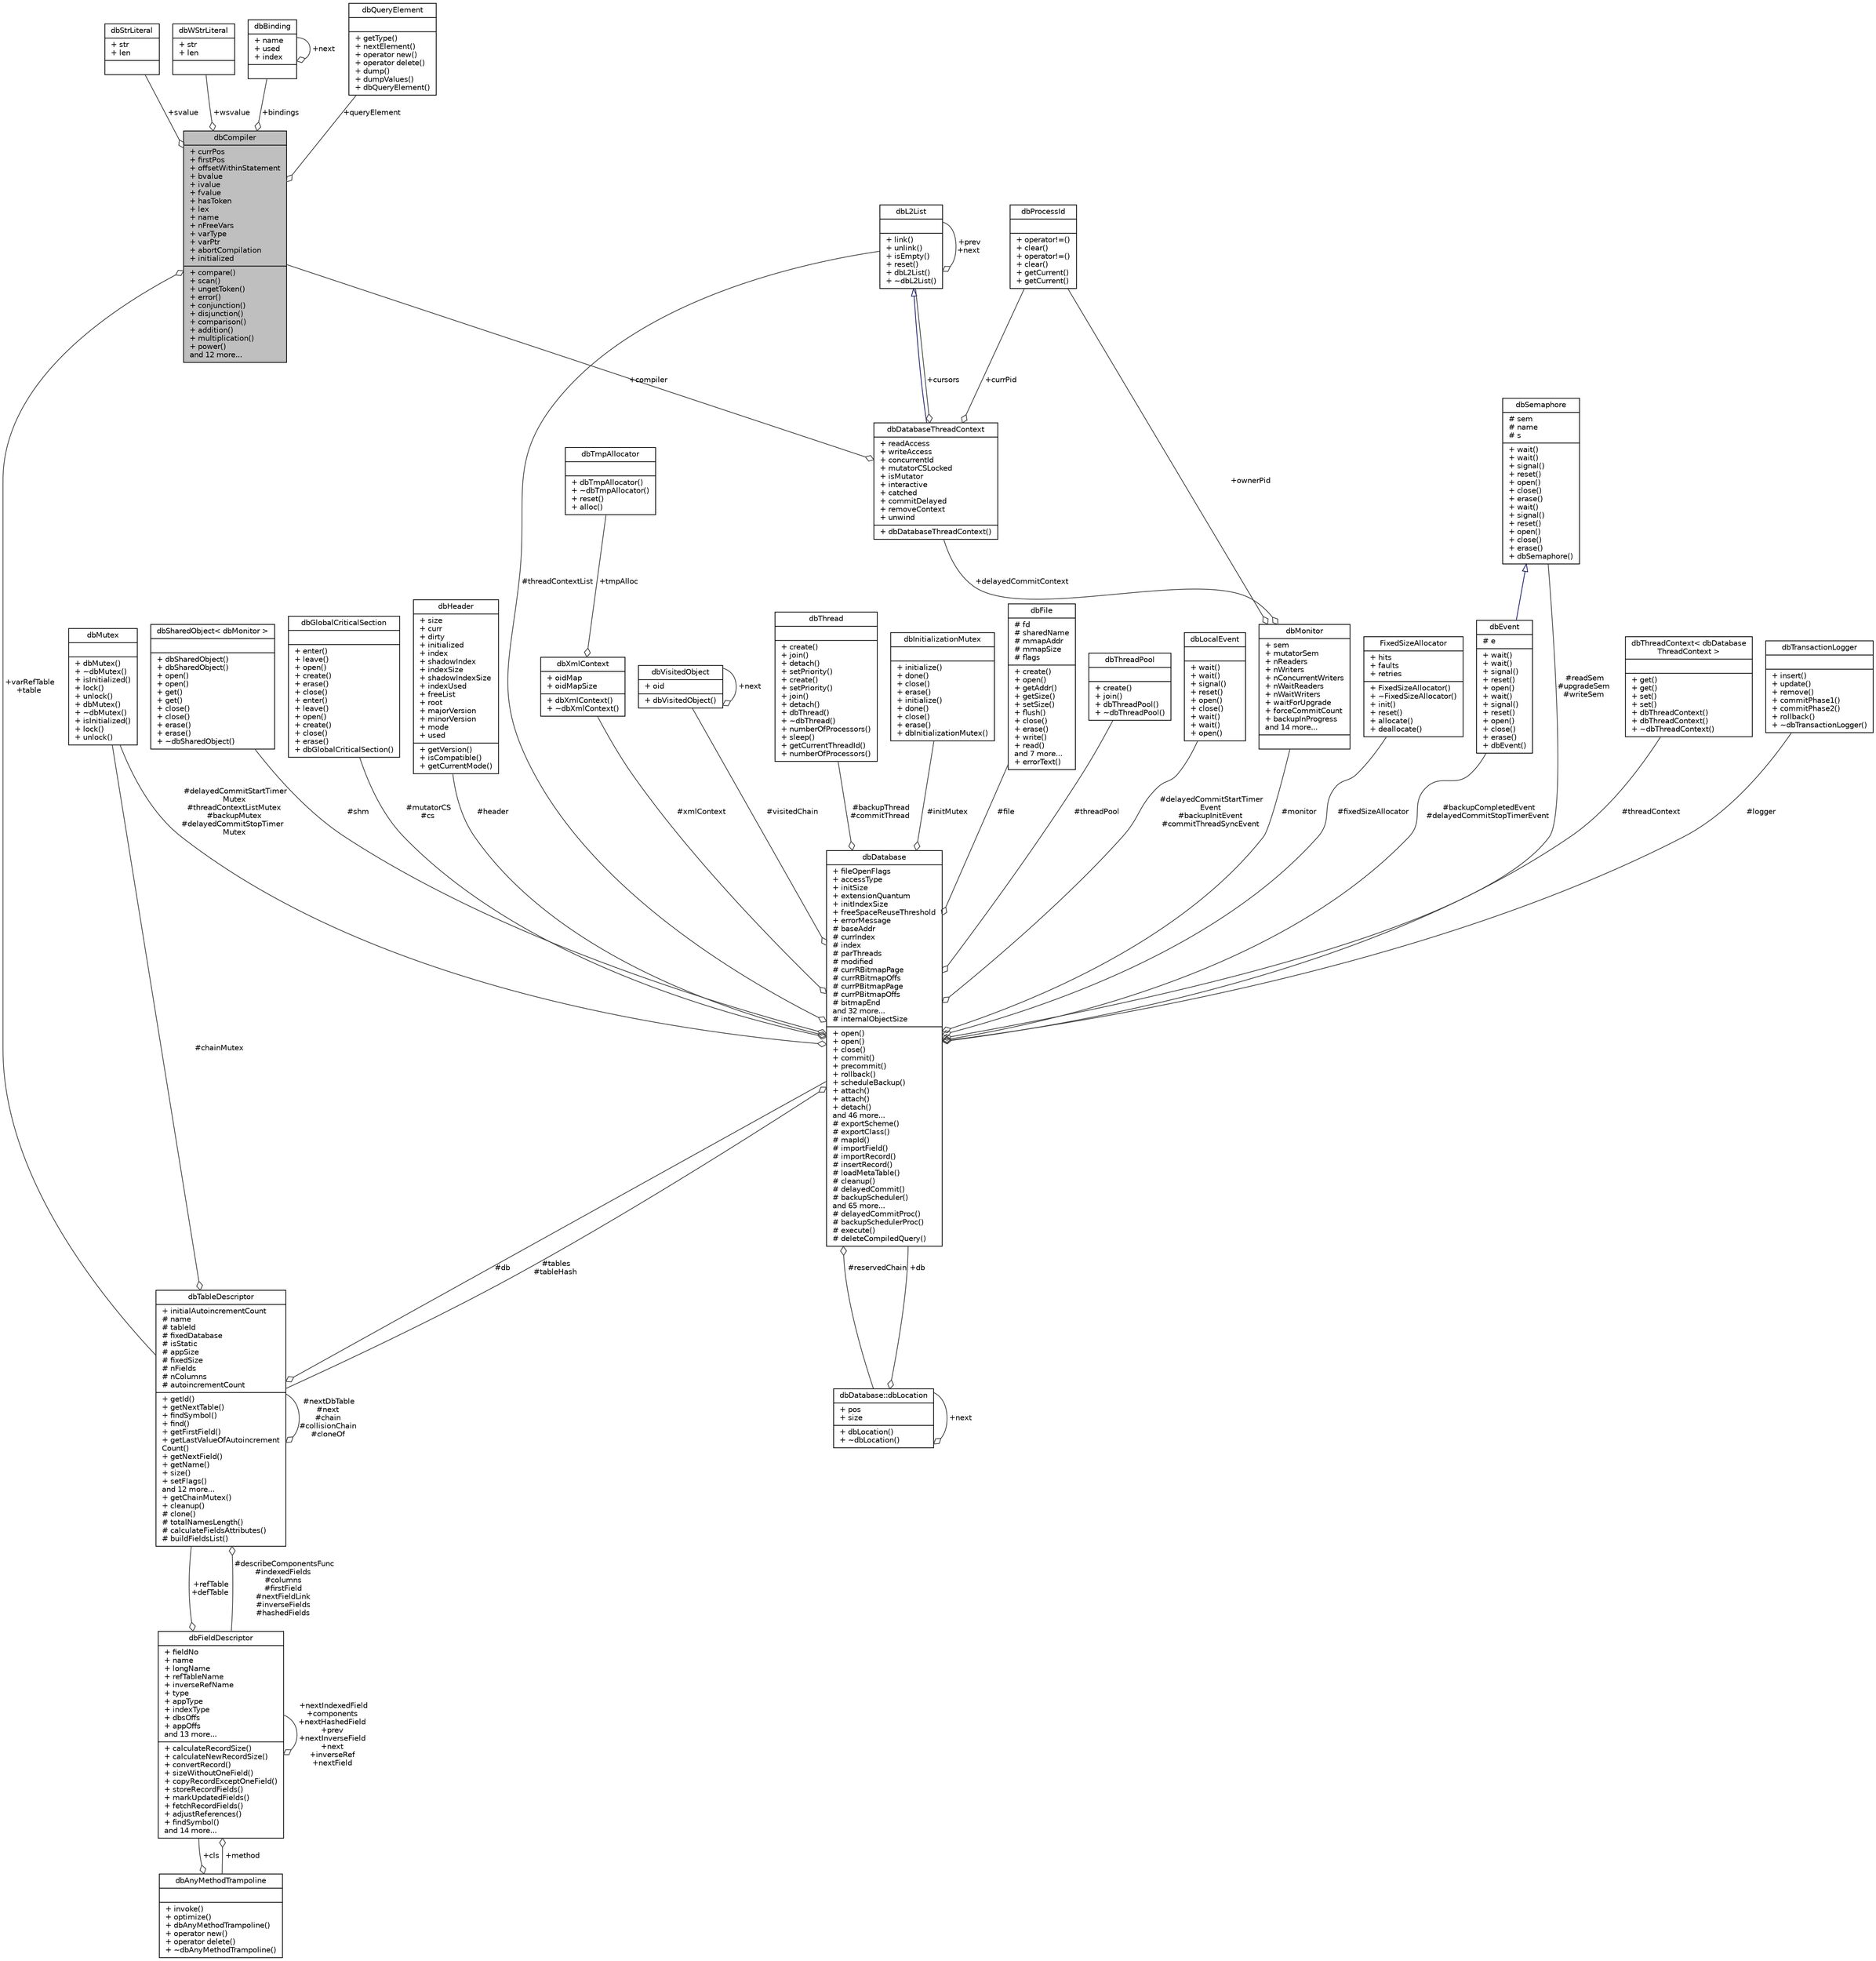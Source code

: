 digraph "dbCompiler"
{
 // INTERACTIVE_SVG=YES
 // LATEX_PDF_SIZE
  edge [fontname="Helvetica",fontsize="10",labelfontname="Helvetica",labelfontsize="10"];
  node [fontname="Helvetica",fontsize="10",shape=record];
  Node1 [label="{dbCompiler\n|+ currPos\l+ firstPos\l+ offsetWithinStatement\l+ bvalue\l+ ivalue\l+ fvalue\l+ hasToken\l+ lex\l+ name\l+ nFreeVars\l+ varType\l+ varPtr\l+ abortCompilation\l+ initialized\l|+ compare()\l+ scan()\l+ ungetToken()\l+ error()\l+ conjunction()\l+ disjunction()\l+ comparison()\l+ addition()\l+ multiplication()\l+ power()\land 12 more...\l}",height=0.2,width=0.4,color="black", fillcolor="grey75", style="filled", fontcolor="black",tooltip=" "];
  Node2 -> Node1 [color="grey25",fontsize="10",style="solid",label=" +svalue" ,arrowhead="odiamond",fontname="Helvetica"];
  Node2 [label="{dbStrLiteral\n|+ str\l+ len\l|}",height=0.2,width=0.4,color="black", fillcolor="white", style="filled",URL="$structdbStrLiteral.html",tooltip=" "];
  Node3 -> Node1 [color="grey25",fontsize="10",style="solid",label=" +varRefTable\n+table" ,arrowhead="odiamond",fontname="Helvetica"];
  Node3 [label="{dbTableDescriptor\n|+ initialAutoincrementCount\l# name\l# tableId\l# fixedDatabase\l# isStatic\l# appSize\l# fixedSize\l# nFields\l# nColumns\l# autoincrementCount\l|+ getId()\l+ getNextTable()\l+ findSymbol()\l+ find()\l+ getFirstField()\l+ getLastValueOfAutoincrement\lCount()\l+ getNextField()\l+ getName()\l+ size()\l+ setFlags()\land 12 more...\l+ getChainMutex()\l+ cleanup()\l# clone()\l# totalNamesLength()\l# calculateFieldsAttributes()\l# buildFieldsList()\l}",height=0.2,width=0.4,color="black", fillcolor="white", style="filled",URL="$classdbTableDescriptor.html",tooltip=" "];
  Node4 -> Node3 [color="grey25",fontsize="10",style="solid",label=" #chainMutex" ,arrowhead="odiamond",fontname="Helvetica"];
  Node4 [label="{dbMutex\n||+ dbMutex()\l+ ~dbMutex()\l+ isInitialized()\l+ lock()\l+ unlock()\l+ dbMutex()\l+ ~dbMutex()\l+ isInitialized()\l+ lock()\l+ unlock()\l}",height=0.2,width=0.4,color="black", fillcolor="white", style="filled",URL="$classdbMutex.html",tooltip=" "];
  Node3 -> Node3 [color="grey25",fontsize="10",style="solid",label=" #nextDbTable\n#next\n#chain\n#collisionChain\n#cloneOf" ,arrowhead="odiamond",fontname="Helvetica"];
  Node5 -> Node3 [color="grey25",fontsize="10",style="solid",label=" #db" ,arrowhead="odiamond",fontname="Helvetica"];
  Node5 [label="{dbDatabase\n|+ fileOpenFlags\l+ accessType\l+ initSize\l+ extensionQuantum\l+ initIndexSize\l+ freeSpaceReuseThreshold\l+ errorMessage\l# baseAddr\l# currIndex\l# index\l# parThreads\l# modified\l# currRBitmapPage\l# currRBitmapOffs\l# currPBitmapPage\l# currPBitmapOffs\l# bitmapEnd\land 32 more...\l# internalObjectSize\l|+ open()\l+ open()\l+ close()\l+ commit()\l+ precommit()\l+ rollback()\l+ scheduleBackup()\l+ attach()\l+ attach()\l+ detach()\land 46 more...\l# exportScheme()\l# exportClass()\l# mapId()\l# importField()\l# importRecord()\l# insertRecord()\l# loadMetaTable()\l# cleanup()\l# delayedCommit()\l# backupScheduler()\land 65 more...\l# delayedCommitProc()\l# backupSchedulerProc()\l# execute()\l# deleteCompiledQuery()\l}",height=0.2,width=0.4,color="black", fillcolor="white", style="filled",URL="$classdbDatabase.html",tooltip=" "];
  Node6 -> Node5 [color="grey25",fontsize="10",style="solid",label=" #backupCompletedEvent\n#delayedCommitStopTimerEvent" ,arrowhead="odiamond",fontname="Helvetica"];
  Node6 [label="{dbEvent\n|# e\l|+ wait()\l+ wait()\l+ signal()\l+ reset()\l+ open()\l+ wait()\l+ signal()\l+ reset()\l+ open()\l+ close()\l+ erase()\l+ dbEvent()\l}",height=0.2,width=0.4,color="black", fillcolor="white", style="filled",URL="$classdbEvent.html",tooltip=" "];
  Node7 -> Node6 [dir="back",color="midnightblue",fontsize="10",style="solid",arrowtail="onormal",fontname="Helvetica"];
  Node7 [label="{dbSemaphore\n|# sem\l# name\l# s\l|+ wait()\l+ wait()\l+ signal()\l+ reset()\l+ open()\l+ close()\l+ erase()\l+ wait()\l+ signal()\l+ reset()\l+ open()\l+ close()\l+ erase()\l+ dbSemaphore()\l}",height=0.2,width=0.4,color="black", fillcolor="white", style="filled",URL="$classdbSemaphore.html",tooltip=" "];
  Node8 -> Node5 [color="grey25",fontsize="10",style="solid",label=" #threadContext" ,arrowhead="odiamond",fontname="Helvetica"];
  Node8 [label="{dbThreadContext\< dbDatabase\lThreadContext \>\n||+ get()\l+ get()\l+ set()\l+ set()\l+ dbThreadContext()\l+ dbThreadContext()\l+ ~dbThreadContext()\l}",height=0.2,width=0.4,color="black", fillcolor="white", style="filled",URL="$classdbThreadContext.html",tooltip=" "];
  Node9 -> Node5 [color="grey25",fontsize="10",style="solid",label=" #logger" ,arrowhead="odiamond",fontname="Helvetica"];
  Node9 [label="{dbTransactionLogger\n||+ insert()\l+ update()\l+ remove()\l+ commitPhase1()\l+ commitPhase2()\l+ rollback()\l+ ~dbTransactionLogger()\l}",height=0.2,width=0.4,color="black", fillcolor="white", style="filled",URL="$classdbTransactionLogger.html",tooltip=" "];
  Node10 -> Node5 [color="grey25",fontsize="10",style="solid",label=" #shm" ,arrowhead="odiamond",fontname="Helvetica"];
  Node10 [label="{dbSharedObject\< dbMonitor \>\n||+ dbSharedObject()\l+ dbSharedObject()\l+ open()\l+ open()\l+ get()\l+ get()\l+ close()\l+ close()\l+ erase()\l+ erase()\l+ ~dbSharedObject()\l}",height=0.2,width=0.4,color="black", fillcolor="white", style="filled",URL="$classdbSharedObject.html",tooltip=" "];
  Node4 -> Node5 [color="grey25",fontsize="10",style="solid",label=" #delayedCommitStartTimer\lMutex\n#threadContextListMutex\n#backupMutex\n#delayedCommitStopTimer\lMutex" ,arrowhead="odiamond",fontname="Helvetica"];
  Node11 -> Node5 [color="grey25",fontsize="10",style="solid",label=" #mutatorCS\n#cs" ,arrowhead="odiamond",fontname="Helvetica"];
  Node11 [label="{dbGlobalCriticalSection\n||+ enter()\l+ leave()\l+ open()\l+ create()\l+ erase()\l+ close()\l+ enter()\l+ leave()\l+ open()\l+ create()\l+ close()\l+ erase()\l+ dbGlobalCriticalSection()\l}",height=0.2,width=0.4,color="black", fillcolor="white", style="filled",URL="$classdbGlobalCriticalSection.html",tooltip=" "];
  Node12 -> Node5 [color="grey25",fontsize="10",style="solid",label=" #header" ,arrowhead="odiamond",fontname="Helvetica"];
  Node12 [label="{dbHeader\n|+ size\l+ curr\l+ dirty\l+ initialized\l+ index\l+ shadowIndex\l+ indexSize\l+ shadowIndexSize\l+ indexUsed\l+ freeList\l+ root\l+ majorVersion\l+ minorVersion\l+ mode\l+ used\l|+ getVersion()\l+ isCompatible()\l+ getCurrentMode()\l}",height=0.2,width=0.4,color="black", fillcolor="white", style="filled",URL="$classdbHeader.html",tooltip=" "];
  Node13 -> Node5 [color="grey25",fontsize="10",style="solid",label=" #threadContextList" ,arrowhead="odiamond",fontname="Helvetica"];
  Node13 [label="{dbL2List\n||+ link()\l+ unlink()\l+ isEmpty()\l+ reset()\l+ dbL2List()\l+ ~dbL2List()\l}",height=0.2,width=0.4,color="black", fillcolor="white", style="filled",URL="$classdbL2List.html",tooltip=" "];
  Node13 -> Node13 [color="grey25",fontsize="10",style="solid",label=" +prev\n+next" ,arrowhead="odiamond",fontname="Helvetica"];
  Node14 -> Node5 [color="grey25",fontsize="10",style="solid",label=" #visitedChain" ,arrowhead="odiamond",fontname="Helvetica"];
  Node14 [label="{dbVisitedObject\n|+ oid\l|+ dbVisitedObject()\l}",height=0.2,width=0.4,color="black", fillcolor="white", style="filled",URL="$classdbVisitedObject.html",tooltip=" "];
  Node14 -> Node14 [color="grey25",fontsize="10",style="solid",label=" +next" ,arrowhead="odiamond",fontname="Helvetica"];
  Node3 -> Node5 [color="grey25",fontsize="10",style="solid",label=" #tables\n#tableHash" ,arrowhead="odiamond",fontname="Helvetica"];
  Node7 -> Node5 [color="grey25",fontsize="10",style="solid",label=" #readSem\n#upgradeSem\n#writeSem" ,arrowhead="odiamond",fontname="Helvetica"];
  Node15 -> Node5 [color="grey25",fontsize="10",style="solid",label=" #backupThread\n#commitThread" ,arrowhead="odiamond",fontname="Helvetica"];
  Node15 [label="{dbThread\n||+ create()\l+ join()\l+ detach()\l+ setPriority()\l+ create()\l+ setPriority()\l+ join()\l+ detach()\l+ dbThread()\l+ ~dbThread()\l+ numberOfProcessors()\l+ sleep()\l+ getCurrentThreadId()\l+ numberOfProcessors()\l}",height=0.2,width=0.4,color="black", fillcolor="white", style="filled",URL="$classdbThread.html",tooltip=" "];
  Node16 -> Node5 [color="grey25",fontsize="10",style="solid",label=" #initMutex" ,arrowhead="odiamond",fontname="Helvetica"];
  Node16 [label="{dbInitializationMutex\n||+ initialize()\l+ done()\l+ close()\l+ erase()\l+ initialize()\l+ done()\l+ close()\l+ erase()\l+ dbInitializationMutex()\l}",height=0.2,width=0.4,color="black", fillcolor="white", style="filled",URL="$classdbInitializationMutex.html",tooltip=" "];
  Node17 -> Node5 [color="grey25",fontsize="10",style="solid",label=" #reservedChain" ,arrowhead="odiamond",fontname="Helvetica"];
  Node17 [label="{dbDatabase::dbLocation\n|+ pos\l+ size\l|+ dbLocation()\l+ ~dbLocation()\l}",height=0.2,width=0.4,color="black", fillcolor="white", style="filled",URL="$structdbDatabase_1_1dbLocation.html",tooltip=" "];
  Node17 -> Node17 [color="grey25",fontsize="10",style="solid",label=" +next" ,arrowhead="odiamond",fontname="Helvetica"];
  Node5 -> Node17 [color="grey25",fontsize="10",style="solid",label=" +db" ,arrowhead="odiamond",fontname="Helvetica"];
  Node18 -> Node5 [color="grey25",fontsize="10",style="solid",label=" #file" ,arrowhead="odiamond",fontname="Helvetica"];
  Node18 [label="{dbFile\n|# fd\l# sharedName\l# mmapAddr\l# mmapSize\l# flags\l|+ create()\l+ open()\l+ getAddr()\l+ getSize()\l+ setSize()\l+ flush()\l+ close()\l+ erase()\l+ write()\l+ read()\land 7 more...\l+ errorText()\l}",height=0.2,width=0.4,color="black", fillcolor="white", style="filled",URL="$classdbFile.html",tooltip=" "];
  Node19 -> Node5 [color="grey25",fontsize="10",style="solid",label=" #threadPool" ,arrowhead="odiamond",fontname="Helvetica"];
  Node19 [label="{dbThreadPool\n||+ create()\l+ join()\l+ dbThreadPool()\l+ ~dbThreadPool()\l}",height=0.2,width=0.4,color="black", fillcolor="white", style="filled",URL="$classdbThreadPool.html",tooltip=" "];
  Node20 -> Node5 [color="grey25",fontsize="10",style="solid",label=" #delayedCommitStartTimer\lEvent\n#backupInitEvent\n#commitThreadSyncEvent" ,arrowhead="odiamond",fontname="Helvetica"];
  Node20 [label="{dbLocalEvent\n||+ wait()\l+ wait()\l+ signal()\l+ reset()\l+ open()\l+ close()\l+ wait()\l+ wait()\l+ open()\l}",height=0.2,width=0.4,color="black", fillcolor="white", style="filled",URL="$classdbLocalEvent.html",tooltip=" "];
  Node21 -> Node5 [color="grey25",fontsize="10",style="solid",label=" #xmlContext" ,arrowhead="odiamond",fontname="Helvetica"];
  Node21 [label="{dbXmlContext\n|+ oidMap\l+ oidMapSize\l|+ dbXmlContext()\l+ ~dbXmlContext()\l}",height=0.2,width=0.4,color="black", fillcolor="white", style="filled",URL="$classdbXmlContext.html",tooltip=" "];
  Node22 -> Node21 [color="grey25",fontsize="10",style="solid",label=" +tmpAlloc" ,arrowhead="odiamond",fontname="Helvetica"];
  Node22 [label="{dbTmpAllocator\n||+ dbTmpAllocator()\l+ ~dbTmpAllocator()\l+ reset()\l+ alloc()\l}",height=0.2,width=0.4,color="black", fillcolor="white", style="filled",URL="$classdbTmpAllocator.html",tooltip=" "];
  Node23 -> Node5 [color="grey25",fontsize="10",style="solid",label=" #fixedSizeAllocator" ,arrowhead="odiamond",fontname="Helvetica"];
  Node23 [label="{FixedSizeAllocator\n|+ hits\l+ faults\l+ retries\l|+ FixedSizeAllocator()\l+ ~FixedSizeAllocator()\l+ init()\l+ reset()\l+ allocate()\l+ deallocate()\l}",height=0.2,width=0.4,color="black", fillcolor="white", style="filled",URL="$classFixedSizeAllocator.html",tooltip=" "];
  Node24 -> Node5 [color="grey25",fontsize="10",style="solid",label=" #monitor" ,arrowhead="odiamond",fontname="Helvetica"];
  Node24 [label="{dbMonitor\n|+ sem\l+ mutatorSem\l+ nReaders\l+ nWriters\l+ nConcurrentWriters\l+ nWaitReaders\l+ nWaitWriters\l+ waitForUpgrade\l+ forceCommitCount\l+ backupInProgress\land 14 more...\l|}",height=0.2,width=0.4,color="black", fillcolor="white", style="filled",URL="$classdbMonitor.html",tooltip=" "];
  Node25 -> Node24 [color="grey25",fontsize="10",style="solid",label=" +delayedCommitContext" ,arrowhead="odiamond",fontname="Helvetica"];
  Node25 [label="{dbDatabaseThreadContext\n|+ readAccess\l+ writeAccess\l+ concurrentId\l+ mutatorCSLocked\l+ isMutator\l+ interactive\l+ catched\l+ commitDelayed\l+ removeContext\l+ unwind\l|+ dbDatabaseThreadContext()\l}",height=0.2,width=0.4,color="black", fillcolor="white", style="filled",URL="$classdbDatabaseThreadContext.html",tooltip=" "];
  Node13 -> Node25 [dir="back",color="midnightblue",fontsize="10",style="solid",arrowtail="onormal",fontname="Helvetica"];
  Node13 -> Node25 [color="grey25",fontsize="10",style="solid",label=" +cursors" ,arrowhead="odiamond",fontname="Helvetica"];
  Node1 -> Node25 [color="grey25",fontsize="10",style="solid",label=" +compiler" ,arrowhead="odiamond",fontname="Helvetica"];
  Node26 -> Node25 [color="grey25",fontsize="10",style="solid",label=" +currPid" ,arrowhead="odiamond",fontname="Helvetica"];
  Node26 [label="{dbProcessId\n||+ operator!=()\l+ clear()\l+ operator!=()\l+ clear()\l+ getCurrent()\l+ getCurrent()\l}",height=0.2,width=0.4,color="black", fillcolor="white", style="filled",URL="$classdbProcessId.html",tooltip=" "];
  Node26 -> Node24 [color="grey25",fontsize="10",style="solid",label=" +ownerPid" ,arrowhead="odiamond",fontname="Helvetica"];
  Node27 -> Node3 [color="grey25",fontsize="10",style="solid",label=" #describeComponentsFunc\n#indexedFields\n#columns\n#firstField\n#nextFieldLink\n#inverseFields\n#hashedFields" ,arrowhead="odiamond",fontname="Helvetica"];
  Node27 [label="{dbFieldDescriptor\n|+ fieldNo\l+ name\l+ longName\l+ refTableName\l+ inverseRefName\l+ type\l+ appType\l+ indexType\l+ dbsOffs\l+ appOffs\land 13 more...\l|+ calculateRecordSize()\l+ calculateNewRecordSize()\l+ convertRecord()\l+ sizeWithoutOneField()\l+ copyRecordExceptOneField()\l+ storeRecordFields()\l+ markUpdatedFields()\l+ fetchRecordFields()\l+ adjustReferences()\l+ findSymbol()\land 14 more...\l}",height=0.2,width=0.4,color="black", fillcolor="white", style="filled",URL="$classdbFieldDescriptor.html",tooltip=" "];
  Node28 -> Node27 [color="grey25",fontsize="10",style="solid",label=" +method" ,arrowhead="odiamond",fontname="Helvetica"];
  Node28 [label="{dbAnyMethodTrampoline\n||+ invoke()\l+ optimize()\l+ dbAnyMethodTrampoline()\l+ operator new()\l+ operator delete()\l+ ~dbAnyMethodTrampoline()\l}",height=0.2,width=0.4,color="black", fillcolor="white", style="filled",URL="$classdbAnyMethodTrampoline.html",tooltip=" "];
  Node27 -> Node28 [color="grey25",fontsize="10",style="solid",label=" +cls" ,arrowhead="odiamond",fontname="Helvetica"];
  Node3 -> Node27 [color="grey25",fontsize="10",style="solid",label=" +refTable\n+defTable" ,arrowhead="odiamond",fontname="Helvetica"];
  Node27 -> Node27 [color="grey25",fontsize="10",style="solid",label=" +nextIndexedField\n+components\n+nextHashedField\n+prev\n+nextInverseField\n+next\n+inverseRef\n+nextField" ,arrowhead="odiamond",fontname="Helvetica"];
  Node29 -> Node1 [color="grey25",fontsize="10",style="solid",label=" +wsvalue" ,arrowhead="odiamond",fontname="Helvetica"];
  Node29 [label="{dbWStrLiteral\n|+ str\l+ len\l|}",height=0.2,width=0.4,color="black", fillcolor="white", style="filled",URL="$structdbWStrLiteral.html",tooltip=" "];
  Node30 -> Node1 [color="grey25",fontsize="10",style="solid",label=" +bindings" ,arrowhead="odiamond",fontname="Helvetica"];
  Node30 [label="{dbBinding\n|+ name\l+ used\l+ index\l|}",height=0.2,width=0.4,color="black", fillcolor="white", style="filled",URL="$classdbBinding.html",tooltip=" "];
  Node30 -> Node30 [color="grey25",fontsize="10",style="solid",label=" +next" ,arrowhead="odiamond",fontname="Helvetica"];
  Node31 -> Node1 [color="grey25",fontsize="10",style="solid",label=" +queryElement" ,arrowhead="odiamond",fontname="Helvetica"];
  Node31 [label="{dbQueryElement\n||+ getType()\l+ nextElement()\l+ operator new()\l+ operator delete()\l+ dump()\l+ dumpValues()\l+ dbQueryElement()\l}",height=0.2,width=0.4,color="black", fillcolor="white", style="filled",URL="$classdbQueryElement.html",tooltip=" "];
}
